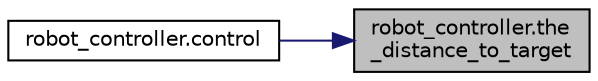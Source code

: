 digraph "robot_controller.the_distance_to_target"
{
 // LATEX_PDF_SIZE
  edge [fontname="Helvetica",fontsize="10",labelfontname="Helvetica",labelfontsize="10"];
  node [fontname="Helvetica",fontsize="10",shape=record];
  rankdir="RL";
  Node1 [label="robot_controller.the\l_distance_to_target",height=0.2,width=0.4,color="black", fillcolor="grey75", style="filled", fontcolor="black",tooltip=" "];
  Node1 -> Node2 [dir="back",color="midnightblue",fontsize="10",style="solid",fontname="Helvetica"];
  Node2 [label="robot_controller.control",height=0.2,width=0.4,color="black", fillcolor="white", style="filled",URL="$namespacerobot__controller.html#a511c31df6f9bf112ed99fb8e649db6ae",tooltip=" "];
}
